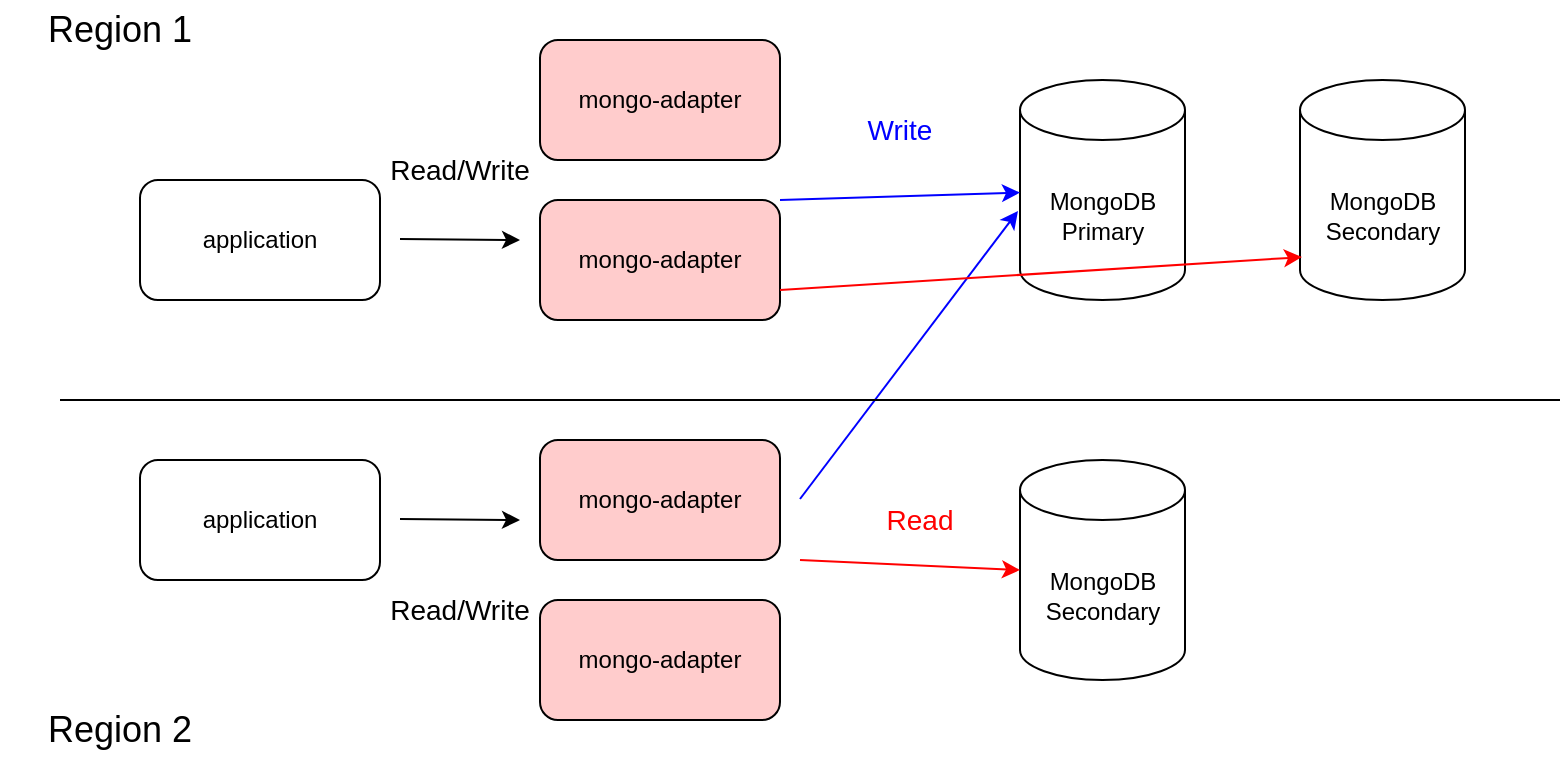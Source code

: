 <mxfile version="27.2.0">
  <diagram id="XD6DTGgF6tPtcIzRqMsH" name="Page-1">
    <mxGraphModel dx="1018" dy="1755" grid="1" gridSize="10" guides="1" tooltips="1" connect="1" arrows="1" fold="1" page="1" pageScale="1" pageWidth="850" pageHeight="1100" math="0" shadow="0">
      <root>
        <mxCell id="0" />
        <mxCell id="1" parent="0" />
        <mxCell id="oIU-8yJtEQ9u1oQCUrEM-1" value="application" style="rounded=1;whiteSpace=wrap;html=1;" vertex="1" parent="1">
          <mxGeometry x="110" y="-110" width="120" height="60" as="geometry" />
        </mxCell>
        <mxCell id="oIU-8yJtEQ9u1oQCUrEM-2" value="application" style="rounded=1;whiteSpace=wrap;html=1;" vertex="1" parent="1">
          <mxGeometry x="110" y="30" width="120" height="60" as="geometry" />
        </mxCell>
        <mxCell id="oIU-8yJtEQ9u1oQCUrEM-4" value="mongo-adapter" style="rounded=1;whiteSpace=wrap;html=1;fillColor=#FFCCCC;" vertex="1" parent="1">
          <mxGeometry x="310" y="-180" width="120" height="60" as="geometry" />
        </mxCell>
        <mxCell id="oIU-8yJtEQ9u1oQCUrEM-5" value="mongo-adapter" style="rounded=1;whiteSpace=wrap;html=1;fillColor=#FFCCCC;" vertex="1" parent="1">
          <mxGeometry x="310" y="-100" width="120" height="60" as="geometry" />
        </mxCell>
        <mxCell id="oIU-8yJtEQ9u1oQCUrEM-6" value="mongo-adapter" style="rounded=1;whiteSpace=wrap;html=1;fillColor=#FFCCCC;" vertex="1" parent="1">
          <mxGeometry x="310" y="20" width="120" height="60" as="geometry" />
        </mxCell>
        <mxCell id="oIU-8yJtEQ9u1oQCUrEM-7" value="" style="endArrow=classic;html=1;rounded=0;" edge="1" parent="1">
          <mxGeometry width="50" height="50" relative="1" as="geometry">
            <mxPoint x="240" y="-80.5" as="sourcePoint" />
            <mxPoint x="300" y="-80" as="targetPoint" />
          </mxGeometry>
        </mxCell>
        <mxCell id="oIU-8yJtEQ9u1oQCUrEM-8" value="MongoDB&lt;div&gt;Primary&lt;/div&gt;" style="shape=cylinder3;whiteSpace=wrap;html=1;boundedLbl=1;backgroundOutline=1;size=15;" vertex="1" parent="1">
          <mxGeometry x="550" y="-160" width="82.5" height="110" as="geometry" />
        </mxCell>
        <mxCell id="oIU-8yJtEQ9u1oQCUrEM-9" value="" style="endArrow=classic;html=1;rounded=0;entryX=-0.012;entryY=0.595;entryDx=0;entryDy=0;entryPerimeter=0;fillColor=#0000FF;strokeColor=#0000FF;" edge="1" parent="1" target="oIU-8yJtEQ9u1oQCUrEM-8">
          <mxGeometry width="50" height="50" relative="1" as="geometry">
            <mxPoint x="440" y="49.5" as="sourcePoint" />
            <mxPoint x="520" y="49.5" as="targetPoint" />
          </mxGeometry>
        </mxCell>
        <mxCell id="oIU-8yJtEQ9u1oQCUrEM-10" value="MongoDB&lt;div&gt;Secondary&lt;/div&gt;" style="shape=cylinder3;whiteSpace=wrap;html=1;boundedLbl=1;backgroundOutline=1;size=15;" vertex="1" parent="1">
          <mxGeometry x="690" y="-160" width="82.5" height="110" as="geometry" />
        </mxCell>
        <mxCell id="oIU-8yJtEQ9u1oQCUrEM-11" value="MongoDB&lt;div&gt;Secondary&lt;/div&gt;" style="shape=cylinder3;whiteSpace=wrap;html=1;boundedLbl=1;backgroundOutline=1;size=15;" vertex="1" parent="1">
          <mxGeometry x="550" y="30" width="82.5" height="110" as="geometry" />
        </mxCell>
        <mxCell id="oIU-8yJtEQ9u1oQCUrEM-12" value="mongo-adapter" style="rounded=1;whiteSpace=wrap;html=1;fillColor=#FFCCCC;" vertex="1" parent="1">
          <mxGeometry x="310" y="100" width="120" height="60" as="geometry" />
        </mxCell>
        <mxCell id="oIU-8yJtEQ9u1oQCUrEM-13" value="" style="endArrow=none;html=1;rounded=0;" edge="1" parent="1">
          <mxGeometry width="50" height="50" relative="1" as="geometry">
            <mxPoint x="70" as="sourcePoint" />
            <mxPoint x="820" as="targetPoint" />
          </mxGeometry>
        </mxCell>
        <mxCell id="oIU-8yJtEQ9u1oQCUrEM-14" value="&lt;font style=&quot;font-size: 18px;&quot;&gt;Region 1&lt;/font&gt;" style="text;html=1;align=center;verticalAlign=middle;whiteSpace=wrap;rounded=0;" vertex="1" parent="1">
          <mxGeometry x="40" y="-200" width="120" height="30" as="geometry" />
        </mxCell>
        <mxCell id="oIU-8yJtEQ9u1oQCUrEM-15" value="&lt;font style=&quot;font-size: 18px;&quot;&gt;Region 2&lt;/font&gt;" style="text;html=1;align=center;verticalAlign=middle;whiteSpace=wrap;rounded=0;" vertex="1" parent="1">
          <mxGeometry x="40" y="150" width="120" height="30" as="geometry" />
        </mxCell>
        <mxCell id="oIU-8yJtEQ9u1oQCUrEM-17" value="" style="endArrow=classic;html=1;rounded=0;" edge="1" parent="1">
          <mxGeometry width="50" height="50" relative="1" as="geometry">
            <mxPoint x="240" y="59.5" as="sourcePoint" />
            <mxPoint x="300" y="60" as="targetPoint" />
          </mxGeometry>
        </mxCell>
        <mxCell id="oIU-8yJtEQ9u1oQCUrEM-18" value="&lt;font style=&quot;font-size: 14px;&quot;&gt;Read/Write&lt;/font&gt;" style="text;html=1;align=center;verticalAlign=middle;whiteSpace=wrap;rounded=0;" vertex="1" parent="1">
          <mxGeometry x="240" y="-130" width="60" height="30" as="geometry" />
        </mxCell>
        <mxCell id="oIU-8yJtEQ9u1oQCUrEM-19" value="&lt;font style=&quot;font-size: 14px;&quot;&gt;Read/Write&lt;/font&gt;" style="text;html=1;align=center;verticalAlign=middle;whiteSpace=wrap;rounded=0;" vertex="1" parent="1">
          <mxGeometry x="240" y="90" width="60" height="30" as="geometry" />
        </mxCell>
        <mxCell id="oIU-8yJtEQ9u1oQCUrEM-20" value="" style="endArrow=classic;html=1;rounded=0;exitX=1;exitY=0;exitDx=0;exitDy=0;fillColor=#0000FF;strokeColor=#0000FF;" edge="1" parent="1" source="oIU-8yJtEQ9u1oQCUrEM-5" target="oIU-8yJtEQ9u1oQCUrEM-8">
          <mxGeometry width="50" height="50" relative="1" as="geometry">
            <mxPoint x="600" y="164.5" as="sourcePoint" />
            <mxPoint x="709" y="20" as="targetPoint" />
          </mxGeometry>
        </mxCell>
        <mxCell id="oIU-8yJtEQ9u1oQCUrEM-21" value="&lt;font style=&quot;font-size: 14px; color: rgb(0, 0, 255);&quot;&gt;Write&lt;/font&gt;" style="text;html=1;align=center;verticalAlign=middle;whiteSpace=wrap;rounded=0;" vertex="1" parent="1">
          <mxGeometry x="460" y="-150" width="60" height="30" as="geometry" />
        </mxCell>
        <mxCell id="oIU-8yJtEQ9u1oQCUrEM-22" value="" style="endArrow=classic;html=1;rounded=0;entryX=0.012;entryY=0.805;entryDx=0;entryDy=0;entryPerimeter=0;fillColor=#0000FF;strokeColor=#FF0000;exitX=1;exitY=0.75;exitDx=0;exitDy=0;" edge="1" parent="1" source="oIU-8yJtEQ9u1oQCUrEM-5" target="oIU-8yJtEQ9u1oQCUrEM-10">
          <mxGeometry width="50" height="50" relative="1" as="geometry">
            <mxPoint x="620" y="143.5" as="sourcePoint" />
            <mxPoint x="729" y="-1" as="targetPoint" />
          </mxGeometry>
        </mxCell>
        <mxCell id="oIU-8yJtEQ9u1oQCUrEM-23" value="" style="endArrow=classic;html=1;rounded=0;fillColor=#0000FF;strokeColor=#FF0000;entryX=0;entryY=0.5;entryDx=0;entryDy=0;entryPerimeter=0;" edge="1" parent="1" target="oIU-8yJtEQ9u1oQCUrEM-11">
          <mxGeometry width="50" height="50" relative="1" as="geometry">
            <mxPoint x="440" y="80" as="sourcePoint" />
            <mxPoint x="730" y="-10" as="targetPoint" />
          </mxGeometry>
        </mxCell>
        <mxCell id="oIU-8yJtEQ9u1oQCUrEM-24" value="&lt;font style=&quot;font-size: 14px;&quot;&gt;Read&lt;/font&gt;" style="text;html=1;align=center;verticalAlign=middle;whiteSpace=wrap;rounded=0;fontColor=#FF0000;" vertex="1" parent="1">
          <mxGeometry x="470" y="45" width="60" height="30" as="geometry" />
        </mxCell>
      </root>
    </mxGraphModel>
  </diagram>
</mxfile>

